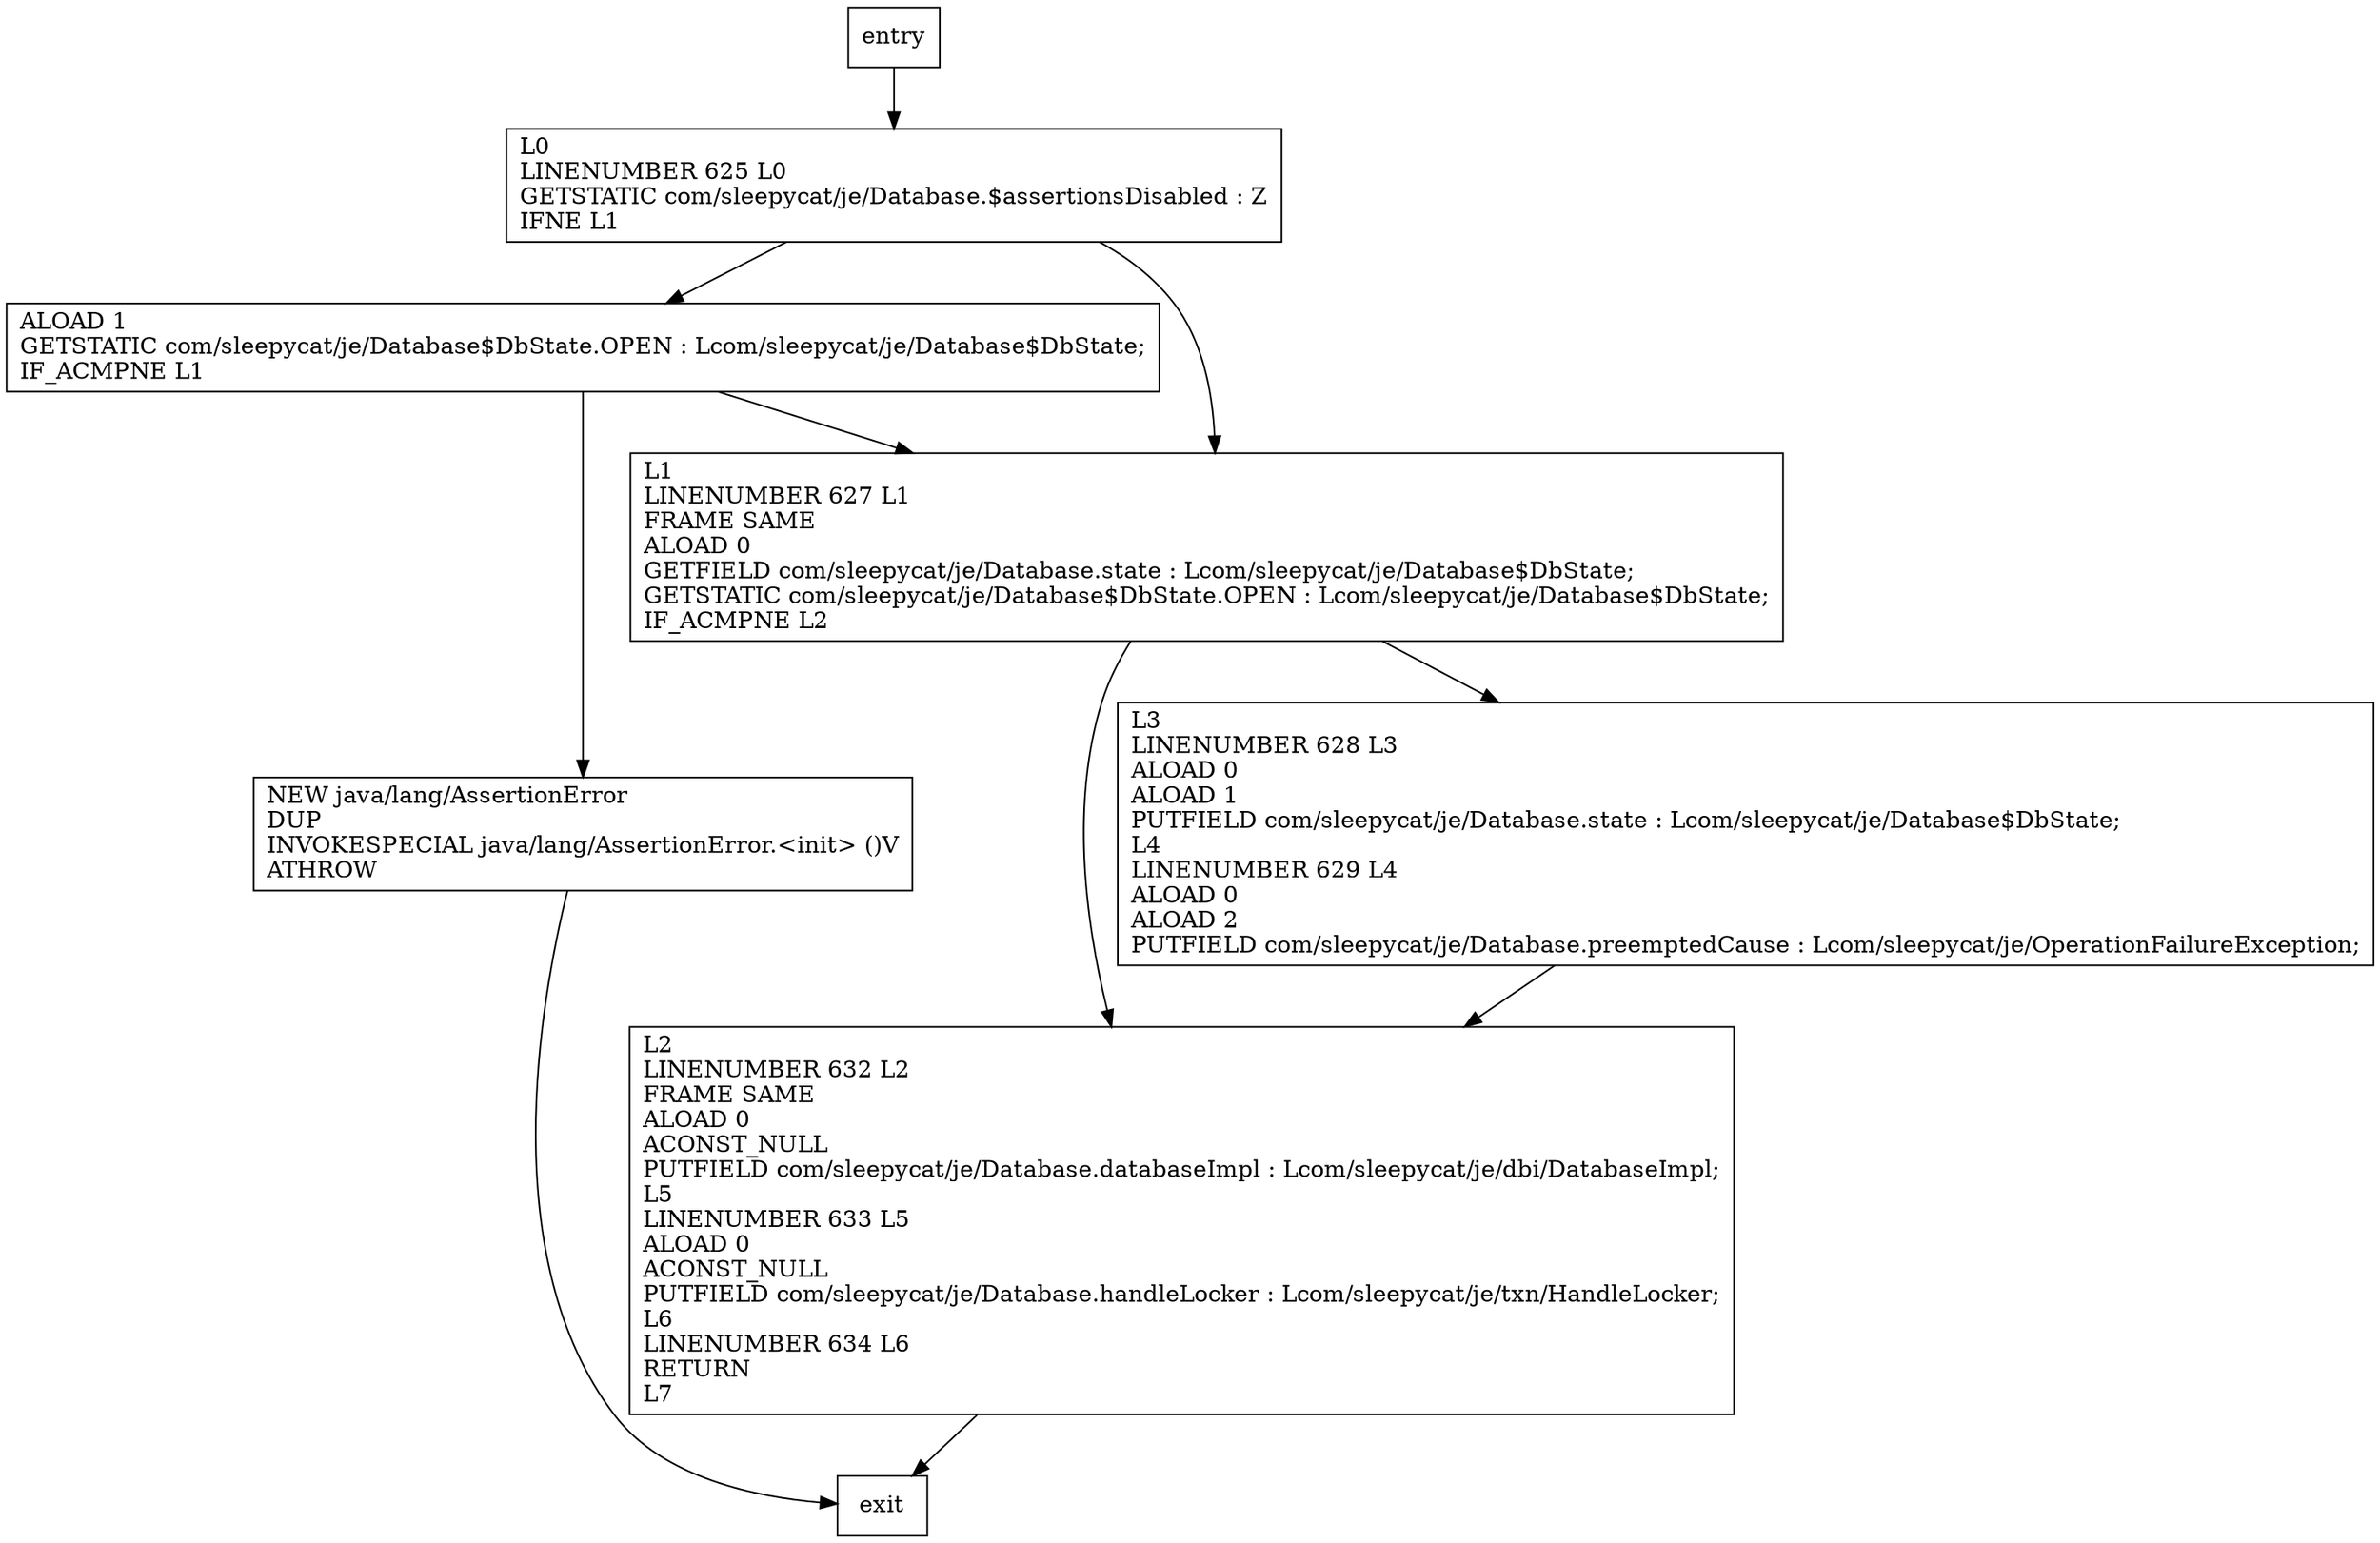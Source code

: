 digraph minimalClose {
node [shape=record];
1280930241 [label="ALOAD 1\lGETSTATIC com/sleepycat/je/Database$DbState.OPEN : Lcom/sleepycat/je/Database$DbState;\lIF_ACMPNE L1\l"];
843021977 [label="NEW java/lang/AssertionError\lDUP\lINVOKESPECIAL java/lang/AssertionError.\<init\> ()V\lATHROW\l"];
1841876279 [label="L0\lLINENUMBER 625 L0\lGETSTATIC com/sleepycat/je/Database.$assertionsDisabled : Z\lIFNE L1\l"];
309284816 [label="L2\lLINENUMBER 632 L2\lFRAME SAME\lALOAD 0\lACONST_NULL\lPUTFIELD com/sleepycat/je/Database.databaseImpl : Lcom/sleepycat/je/dbi/DatabaseImpl;\lL5\lLINENUMBER 633 L5\lALOAD 0\lACONST_NULL\lPUTFIELD com/sleepycat/je/Database.handleLocker : Lcom/sleepycat/je/txn/HandleLocker;\lL6\lLINENUMBER 634 L6\lRETURN\lL7\l"];
422952092 [label="L3\lLINENUMBER 628 L3\lALOAD 0\lALOAD 1\lPUTFIELD com/sleepycat/je/Database.state : Lcom/sleepycat/je/Database$DbState;\lL4\lLINENUMBER 629 L4\lALOAD 0\lALOAD 2\lPUTFIELD com/sleepycat/je/Database.preemptedCause : Lcom/sleepycat/je/OperationFailureException;\l"];
1956641227 [label="L1\lLINENUMBER 627 L1\lFRAME SAME\lALOAD 0\lGETFIELD com/sleepycat/je/Database.state : Lcom/sleepycat/je/Database$DbState;\lGETSTATIC com/sleepycat/je/Database$DbState.OPEN : Lcom/sleepycat/je/Database$DbState;\lIF_ACMPNE L2\l"];
entry;
exit;
1280930241 -> 843021977
1280930241 -> 1956641227
entry -> 1841876279
843021977 -> exit
1841876279 -> 1280930241
1841876279 -> 1956641227
309284816 -> exit
422952092 -> 309284816
1956641227 -> 309284816
1956641227 -> 422952092
}
